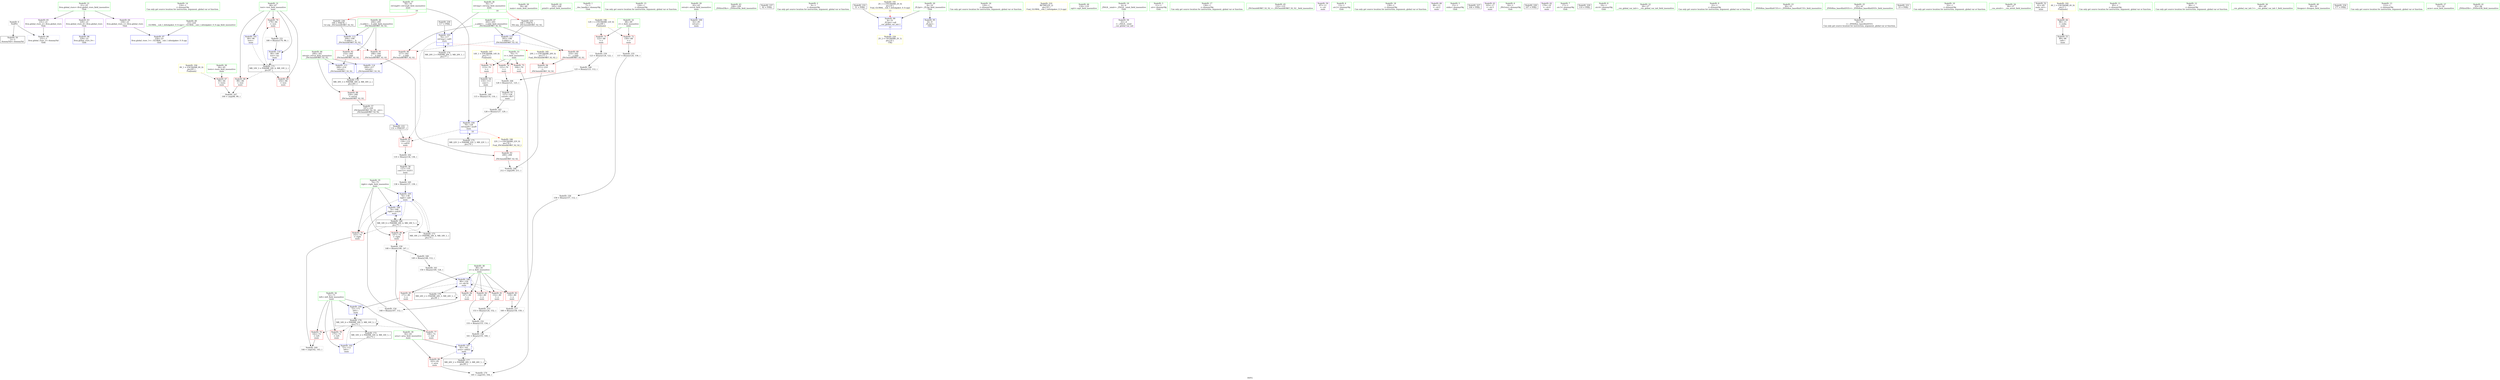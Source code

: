 digraph "SVFG" {
	label="SVFG";

	Node0x5651570b1ff0 [shape=record,color=grey,label="{NodeID: 0\nNullPtr}"];
	Node0x5651570b1ff0 -> Node0x5651570be500[style=solid];
	Node0x5651570b1ff0 -> Node0x5651570bd540[style=solid];
	Node0x5651570bd440 [shape=record,color=blue,label="{NodeID: 97\n230\<--23\nllvm.global_ctors_1\<--_GLOBAL__sub_I_dzhulgakov_0_0.cpp\nGlob }"];
	Node0x5651570bb380 [shape=record,color=green,label="{NodeID: 14\n116\<--1\n\<--dummyObj\nCan only get source location for instruction, argument, global var or function.}"];
	Node0x5651570c0d70 [shape=record,color=yellow,style=double,label="{NodeID: 194\n8V_1 = ENCHI(MR_8V_0)\npts\{65 \}\nFun[main]}"];
	Node0x5651570c0d70 -> Node0x5651570bf3c0[style=dashed];
	Node0x5651570c2040 [shape=record,color=blue,label="{NodeID: 111\n202\<--198\n__a.addr\<--__a\n_ZSt3minIdERKT_S2_S2_\n}"];
	Node0x5651570c2040 -> Node0x5651570c05a0[style=dashed];
	Node0x5651570c2040 -> Node0x5651570c0670[style=dashed];
	Node0x5651570bc180 [shape=record,color=green,label="{NodeID: 28\n59\<--60\nmain\<--main_field_insensitive\n}"];
	Node0x5651570bcd70 [shape=record,color=green,label="{NodeID: 42\n105\<--106\nprintf\<--printf_field_insensitive\n}"];
	Node0x5651570bea40 [shape=record,color=black,label="{NodeID: 56\n137\<--135\nconv12\<--mul11\nmain\n}"];
	Node0x5651570bea40 -> Node0x5651570c6180[style=solid];
	Node0x5651570ddb60 [shape=record,color=black,label="{NodeID: 236\n199 = PHI(78, )\n1st arg _ZSt3minIdERKT_S2_S2_ }"];
	Node0x5651570ddb60 -> Node0x5651570c2110[style=solid];
	Node0x5651570c4f80 [shape=record,color=grey,label="{NodeID: 153\n153 = Binary(124, 152, )\n}"];
	Node0x5651570c4f80 -> Node0x5651570c4e00[style=solid];
	Node0x5651570bf630 [shape=record,color=red,label="{NodeID: 70\n179\<--66\n\<--test\nmain\n}"];
	Node0x5651570bf630 -> Node0x5651570c4c80[style=solid];
	Node0x5651570c6480 [shape=record,color=grey,label="{NodeID: 167\n100 = cmp(98, 99, )\n}"];
	Node0x5651570c0190 [shape=record,color=red,label="{NodeID: 84\n167\<--80\n\<--x\nmain\n}"];
	Node0x5651570c0190 -> Node0x5651570c5100[style=solid];
	Node0x5651570b9fe0 [shape=record,color=green,label="{NodeID: 1\n7\<--1\n__dso_handle\<--dummyObj\nGlob }"];
	Node0x5651570bd540 [shape=record,color=blue, style = dotted,label="{NodeID: 98\n231\<--3\nllvm.global_ctors_2\<--dummyVal\nGlob }"];
	Node0x5651570bb480 [shape=record,color=green,label="{NodeID: 15\n124\<--1\n\<--dummyObj\nCan only get source location for instruction, argument, global var or function.}"];
	Node0x5651570c2110 [shape=record,color=blue,label="{NodeID: 112\n204\<--199\n__b.addr\<--__b\n_ZSt3minIdERKT_S2_S2_\n}"];
	Node0x5651570c2110 -> Node0x5651570c0740[style=dashed];
	Node0x5651570c2110 -> Node0x5651570c0810[style=dashed];
	Node0x5651570bc280 [shape=record,color=green,label="{NodeID: 29\n62\<--63\nretval\<--retval_field_insensitive\nmain\n}"];
	Node0x5651570bc280 -> Node0x5651570bd710[style=solid];
	Node0x5651570bce70 [shape=record,color=green,label="{NodeID: 43\n108\<--109\n_ZNSirsERx\<--_ZNSirsERx_field_insensitive\n}"];
	Node0x5651570beb10 [shape=record,color=black,label="{NodeID: 57\n197\<--220\n_ZSt3minIdERKT_S2_S2__ret\<--\n_ZSt3minIdERKT_S2_S2_\n|{<s0>10}}"];
	Node0x5651570beb10:s0 -> Node0x5651570dd7d0[style=solid,color=blue];
	Node0x5651570de180 [shape=record,color=black,label="{NodeID: 237\n92 = PHI()\n}"];
	Node0x5651570c5100 [shape=record,color=grey,label="{NodeID: 154\n168 = Binary(167, 112, )\n}"];
	Node0x5651570c5100 -> Node0x5651570c1dd0[style=solid];
	Node0x5651570bf700 [shape=record,color=red,label="{NodeID: 71\n122\<--68\n\<--r\nmain\n}"];
	Node0x5651570bf700 -> Node0x5651570c5880[style=solid];
	Node0x5651570c6600 [shape=record,color=grey,label="{NodeID: 168\n212 = cmp(209, 211, )\n}"];
	Node0x5651570c0260 [shape=record,color=red,label="{NodeID: 85\n171\<--80\n\<--x\nmain\n}"];
	Node0x5651570c0260 -> Node0x5651570c1ea0[style=solid];
	Node0x5651570ba2e0 [shape=record,color=green,label="{NodeID: 2\n9\<--1\n\<--dummyObj\nCan only get source location for instruction, argument, global var or function.}"];
	Node0x5651570bd640 [shape=record,color=blue,label="{NodeID: 99\n8\<--51\n_ZL2pi\<--call\n__cxx_global_var_init.1\n|{<s0>13}}"];
	Node0x5651570bd640:s0 -> Node0x5651570d5160[style=dashed,color=blue];
	Node0x5651570bb580 [shape=record,color=green,label="{NodeID: 16\n129\<--1\n\<--dummyObj\nCan only get source location for instruction, argument, global var or function.}"];
	Node0x5651570c0f30 [shape=record,color=yellow,style=double,label="{NodeID: 196\n12V_1 = ENCHI(MR_12V_0)\npts\{69 \}\nFun[main]}"];
	Node0x5651570c0f30 -> Node0x5651570bf700[style=dashed];
	Node0x5651570c0f30 -> Node0x5651570bf7d0[style=dashed];
	Node0x5651570c21e0 [shape=record,color=blue,label="{NodeID: 113\n200\<--214\nretval\<--\n_ZSt3minIdERKT_S2_S2_\n}"];
	Node0x5651570c21e0 -> Node0x5651570cdbc0[style=dashed];
	Node0x5651570bc350 [shape=record,color=green,label="{NodeID: 30\n64\<--65\ntests\<--tests_field_insensitive\nmain\n}"];
	Node0x5651570bc350 -> Node0x5651570bf3c0[style=solid];
	Node0x5651570d4230 [shape=record,color=yellow,style=double,label="{NodeID: 210\nRETMU(2V_2)\npts\{10 \}\nFun[_GLOBAL__sub_I_dzhulgakov_0_0.cpp]}"];
	Node0x5651570bcf70 [shape=record,color=green,label="{NodeID: 44\n118\<--119\nsqrt\<--sqrt_field_insensitive\n}"];
	Node0x5651570bebe0 [shape=record,color=purple,label="{NodeID: 58\n32\<--4\n\<--_ZStL8__ioinit\n__cxx_global_var_init\n}"];
	Node0x5651570c5280 [shape=record,color=grey,label="{NodeID: 155\n157 = Binary(124, 156, )\n}"];
	Node0x5651570c5280 -> Node0x5651570c5400[style=solid];
	Node0x5651570bf7d0 [shape=record,color=red,label="{NodeID: 72\n156\<--68\n\<--r\nmain\n}"];
	Node0x5651570bf7d0 -> Node0x5651570c5280[style=solid];
	Node0x5651570c6780 [shape=record,color=grey,label="{NodeID: 169\n144 = cmp(142, 143, )\n}"];
	Node0x5651570c0330 [shape=record,color=red,label="{NodeID: 86\n163\<--82\n\<--area\nmain\n}"];
	Node0x5651570c0330 -> Node0x5651570c6900[style=solid];
	Node0x5651570ba370 [shape=record,color=green,label="{NodeID: 3\n11\<--1\n.str\<--dummyObj\nGlob }"];
	Node0x5651570bd710 [shape=record,color=blue,label="{NodeID: 100\n62\<--85\nretval\<--\nmain\n}"];
	Node0x5651570bb680 [shape=record,color=green,label="{NodeID: 17\n136\<--1\n\<--dummyObj\nCan only get source location for instruction, argument, global var or function.}"];
	Node0x5651570c1010 [shape=record,color=yellow,style=double,label="{NodeID: 197\n14V_1 = ENCHI(MR_14V_0)\npts\{71 \}\nFun[main]}"];
	Node0x5651570c1010 -> Node0x5651570bf8a0[style=dashed];
	Node0x5651570c1010 -> Node0x5651570bf970[style=dashed];
	Node0x5651570c1010 -> Node0x5651570bfa40[style=dashed];
	Node0x5651570c22b0 [shape=record,color=blue,label="{NodeID: 114\n200\<--217\nretval\<--\n_ZSt3minIdERKT_S2_S2_\n}"];
	Node0x5651570c22b0 -> Node0x5651570cdbc0[style=dashed];
	Node0x5651570bc420 [shape=record,color=green,label="{NodeID: 31\n66\<--67\ntest\<--test_field_insensitive\nmain\n}"];
	Node0x5651570bc420 -> Node0x5651570bf490[style=solid];
	Node0x5651570bc420 -> Node0x5651570bf560[style=solid];
	Node0x5651570bc420 -> Node0x5651570bf630[style=solid];
	Node0x5651570bc420 -> Node0x5651570bd7e0[style=solid];
	Node0x5651570bc420 -> Node0x5651570c1f70[style=solid];
	Node0x5651570bd070 [shape=record,color=green,label="{NodeID: 45\n132\<--133\n_ZSt3minIdERKT_S2_S2_\<--_ZSt3minIdERKT_S2_S2__field_insensitive\n}"];
	Node0x5651570becb0 [shape=record,color=purple,label="{NodeID: 59\n87\<--11\n\<--.str\nmain\n}"];
	Node0x5651570c5400 [shape=record,color=grey,label="{NodeID: 156\n158 = Binary(157, 112, )\n}"];
	Node0x5651570c5400 -> Node0x5651570c5580[style=solid];
	Node0x5651570bf8a0 [shape=record,color=red,label="{NodeID: 73\n113\<--70\n\<--t\nmain\n}"];
	Node0x5651570bf8a0 -> Node0x5651570be8a0[style=solid];
	Node0x5651570c6900 [shape=record,color=grey,label="{NodeID: 170\n165 = cmp(163, 164, )\n}"];
	Node0x5651570c0400 [shape=record,color=red,label="{NodeID: 87\n134\<--131\n\<--call10\nmain\n}"];
	Node0x5651570c0400 -> Node0x5651570c5d00[style=solid];
	Node0x5651570ba400 [shape=record,color=green,label="{NodeID: 4\n13\<--1\n.str.2\<--dummyObj\nGlob }"];
	Node0x5651570cf9c0 [shape=record,color=black,label="{NodeID: 184\nMR_18V_6 = PHI(MR_18V_4, MR_18V_5, )\npts\{75 \}\n}"];
	Node0x5651570cf9c0 -> Node0x5651570bfd80[style=dashed];
	Node0x5651570cf9c0 -> Node0x5651570bfe50[style=dashed];
	Node0x5651570cf9c0 -> Node0x5651570c1dd0[style=dashed];
	Node0x5651570cf9c0 -> Node0x5651570cc2c0[style=dashed];
	Node0x5651570cf9c0 -> Node0x5651570cf9c0[style=dashed];
	Node0x5651570bd7e0 [shape=record,color=blue,label="{NodeID: 101\n66\<--96\ntest\<--\nmain\n}"];
	Node0x5651570bd7e0 -> Node0x5651570cb8c0[style=dashed];
	Node0x5651570bb780 [shape=record,color=green,label="{NodeID: 18\n139\<--1\n\<--dummyObj\nCan only get source location for instruction, argument, global var or function.}"];
	Node0x5651570bc4f0 [shape=record,color=green,label="{NodeID: 32\n68\<--69\nr\<--r_field_insensitive\nmain\n}"];
	Node0x5651570bc4f0 -> Node0x5651570bf700[style=solid];
	Node0x5651570bc4f0 -> Node0x5651570bf7d0[style=solid];
	Node0x5651570bd170 [shape=record,color=green,label="{NodeID: 46\n200\<--201\nretval\<--retval_field_insensitive\n_ZSt3minIdERKT_S2_S2_\n}"];
	Node0x5651570bd170 -> Node0x5651570c04d0[style=solid];
	Node0x5651570bd170 -> Node0x5651570c21e0[style=solid];
	Node0x5651570bd170 -> Node0x5651570c22b0[style=solid];
	Node0x5651570d5160 [shape=record,color=yellow,style=double,label="{NodeID: 226\n2V_2 = CSCHI(MR_2V_1)\npts\{10 \}\nCS[]}"];
	Node0x5651570bed80 [shape=record,color=purple,label="{NodeID: 60\n88\<--13\n\<--.str.2\nmain\n}"];
	Node0x5651570c5580 [shape=record,color=grey,label="{NodeID: 157\n160 = Binary(158, 159, )\n}"];
	Node0x5651570c5580 -> Node0x5651570c5700[style=solid];
	Node0x5651570bf970 [shape=record,color=red,label="{NodeID: 74\n121\<--70\n\<--t\nmain\n}"];
	Node0x5651570bf970 -> Node0x5651570c6000[style=solid];
	Node0x5651570cb8c0 [shape=record,color=black,label="{NodeID: 171\nMR_10V_3 = PHI(MR_10V_4, MR_10V_2, )\npts\{67 \}\n}"];
	Node0x5651570cb8c0 -> Node0x5651570bf490[style=dashed];
	Node0x5651570cb8c0 -> Node0x5651570bf560[style=dashed];
	Node0x5651570cb8c0 -> Node0x5651570bf630[style=dashed];
	Node0x5651570cb8c0 -> Node0x5651570c1f70[style=dashed];
	Node0x5651570c04d0 [shape=record,color=red,label="{NodeID: 88\n220\<--200\n\<--retval\n_ZSt3minIdERKT_S2_S2_\n}"];
	Node0x5651570c04d0 -> Node0x5651570beb10[style=solid];
	Node0x5651570ba490 [shape=record,color=green,label="{NodeID: 5\n15\<--1\nstdin\<--dummyObj\nGlob }"];
	Node0x5651570cfec0 [shape=record,color=yellow,style=double,label="{NodeID: 185\n20V_1 = ENCHI(MR_20V_0)\npts\{77 \}\nFun[_ZSt3minIdERKT_S2_S2_]}"];
	Node0x5651570cfec0 -> Node0x5651570c09b0[style=dashed];
	Node0x5651570bd8b0 [shape=record,color=blue,label="{NodeID: 102\n72\<--112\nleft\<--\nmain\n}"];
	Node0x5651570bd8b0 -> Node0x5651570ce0c0[style=dashed];
	Node0x5651570bb880 [shape=record,color=green,label="{NodeID: 19\n4\<--6\n_ZStL8__ioinit\<--_ZStL8__ioinit_field_insensitive\nGlob }"];
	Node0x5651570bb880 -> Node0x5651570bebe0[style=solid];
	Node0x5651570bc5c0 [shape=record,color=green,label="{NodeID: 33\n70\<--71\nt\<--t_field_insensitive\nmain\n}"];
	Node0x5651570bc5c0 -> Node0x5651570bf8a0[style=solid];
	Node0x5651570bc5c0 -> Node0x5651570bf970[style=solid];
	Node0x5651570bc5c0 -> Node0x5651570bfa40[style=solid];
	Node0x5651570bd240 [shape=record,color=green,label="{NodeID: 47\n202\<--203\n__a.addr\<--__a.addr_field_insensitive\n_ZSt3minIdERKT_S2_S2_\n}"];
	Node0x5651570bd240 -> Node0x5651570c05a0[style=solid];
	Node0x5651570bd240 -> Node0x5651570c0670[style=solid];
	Node0x5651570bd240 -> Node0x5651570c2040[style=solid];
	Node0x565156ea1040 [shape=record,color=black,label="{NodeID: 227\n104 = PHI()\n}"];
	Node0x5651570bee50 [shape=record,color=purple,label="{NodeID: 61\n103\<--17\n\<--.str.3\nmain\n}"];
	Node0x5651570c5700 [shape=record,color=grey,label="{NodeID: 158\n161 = Binary(155, 160, )\n}"];
	Node0x5651570c5700 -> Node0x5651570c1d00[style=solid];
	Node0x5651570bfa40 [shape=record,color=red,label="{NodeID: 75\n164\<--70\n\<--t\nmain\n}"];
	Node0x5651570bfa40 -> Node0x5651570c6900[style=solid];
	Node0x5651570cbdc0 [shape=record,color=black,label="{NodeID: 172\nMR_16V_2 = PHI(MR_16V_4, MR_16V_1, )\npts\{73 \}\n}"];
	Node0x5651570cbdc0 -> Node0x5651570bd8b0[style=dashed];
	Node0x5651570c05a0 [shape=record,color=red,label="{NodeID: 89\n210\<--202\n\<--__a.addr\n_ZSt3minIdERKT_S2_S2_\n}"];
	Node0x5651570c05a0 -> Node0x5651570c09b0[style=solid];
	Node0x5651570bacd0 [shape=record,color=green,label="{NodeID: 6\n16\<--1\n_ZSt3cin\<--dummyObj\nGlob }"];
	Node0x5651570d09e0 [shape=record,color=yellow,style=double,label="{NodeID: 186\n22V_1 = ENCHI(MR_22V_0)\npts\{79 \}\nFun[_ZSt3minIdERKT_S2_S2_]}"];
	Node0x5651570d09e0 -> Node0x5651570c08e0[style=dashed];
	Node0x5651570bd980 [shape=record,color=blue,label="{NodeID: 103\n76\<--117\nref.tmp\<--call5\nmain\n|{|<s2>10}}"];
	Node0x5651570bd980 -> Node0x5651570c0400[style=dashed];
	Node0x5651570bd980 -> Node0x5651570cc7c0[style=dashed];
	Node0x5651570bd980:s2 -> Node0x5651570cfec0[style=dashed,color=red];
	Node0x5651570bb980 [shape=record,color=green,label="{NodeID: 20\n8\<--10\n_ZL2pi\<--_ZL2pi_field_insensitive\nGlob }"];
	Node0x5651570bb980 -> Node0x5651570c0a80[style=solid];
	Node0x5651570bb980 -> Node0x5651570bd640[style=solid];
	Node0x5651570bc690 [shape=record,color=green,label="{NodeID: 34\n72\<--73\nleft\<--left_field_insensitive\nmain\n}"];
	Node0x5651570bc690 -> Node0x5651570bfb10[style=solid];
	Node0x5651570bc690 -> Node0x5651570bfbe0[style=solid];
	Node0x5651570bc690 -> Node0x5651570bfcb0[style=solid];
	Node0x5651570bc690 -> Node0x5651570bd8b0[style=solid];
	Node0x5651570bc690 -> Node0x5651570c1ea0[style=solid];
	Node0x5651570be330 [shape=record,color=green,label="{NodeID: 48\n204\<--205\n__b.addr\<--__b.addr_field_insensitive\n_ZSt3minIdERKT_S2_S2_\n}"];
	Node0x5651570be330 -> Node0x5651570c0740[style=solid];
	Node0x5651570be330 -> Node0x5651570c0810[style=solid];
	Node0x5651570be330 -> Node0x5651570c2110[style=solid];
	Node0x5651570dcb40 [shape=record,color=black,label="{NodeID: 228\n107 = PHI()\n}"];
	Node0x5651570bef20 [shape=record,color=purple,label="{NodeID: 62\n176\<--19\n\<--.str.4\nmain\n}"];
	Node0x5651570c5880 [shape=record,color=grey,label="{NodeID: 159\n123 = Binary(124, 122, )\n}"];
	Node0x5651570c5880 -> Node0x5651570c6300[style=solid];
	Node0x5651570bfb10 [shape=record,color=red,label="{NodeID: 76\n142\<--72\n\<--left\nmain\n}"];
	Node0x5651570bfb10 -> Node0x5651570c6780[style=solid];
	Node0x5651570cc2c0 [shape=record,color=black,label="{NodeID: 173\nMR_18V_2 = PHI(MR_18V_4, MR_18V_1, )\npts\{75 \}\n}"];
	Node0x5651570cc2c0 -> Node0x5651570c1b60[style=dashed];
	Node0x5651570c0670 [shape=record,color=red,label="{NodeID: 90\n217\<--202\n\<--__a.addr\n_ZSt3minIdERKT_S2_S2_\n}"];
	Node0x5651570c0670 -> Node0x5651570c22b0[style=solid];
	Node0x5651570bad60 [shape=record,color=green,label="{NodeID: 7\n17\<--1\n.str.3\<--dummyObj\nGlob }"];
	Node0x5651570bda50 [shape=record,color=blue,label="{NodeID: 104\n78\<--128\nref.tmp6\<--mul9\nmain\n|{|<s2>10}}"];
	Node0x5651570bda50 -> Node0x5651570c0400[style=dashed];
	Node0x5651570bda50 -> Node0x5651570cccc0[style=dashed];
	Node0x5651570bda50:s2 -> Node0x5651570d09e0[style=dashed,color=red];
	Node0x5651570bba80 [shape=record,color=green,label="{NodeID: 21\n21\<--25\nllvm.global_ctors\<--llvm.global_ctors_field_insensitive\nGlob }"];
	Node0x5651570bba80 -> Node0x5651570beff0[style=solid];
	Node0x5651570bba80 -> Node0x5651570bf0f0[style=solid];
	Node0x5651570bba80 -> Node0x5651570bf1f0[style=solid];
	Node0x5651570bc760 [shape=record,color=green,label="{NodeID: 35\n74\<--75\nright\<--right_field_insensitive\nmain\n}"];
	Node0x5651570bc760 -> Node0x5651570bfd80[style=solid];
	Node0x5651570bc760 -> Node0x5651570bfe50[style=solid];
	Node0x5651570bc760 -> Node0x5651570c1b60[style=solid];
	Node0x5651570bc760 -> Node0x5651570c1dd0[style=solid];
	Node0x5651570be400 [shape=record,color=green,label="{NodeID: 49\n23\<--224\n_GLOBAL__sub_I_dzhulgakov_0_0.cpp\<--_GLOBAL__sub_I_dzhulgakov_0_0.cpp_field_insensitive\n}"];
	Node0x5651570be400 -> Node0x5651570bd440[style=solid];
	Node0x5651570dcca0 [shape=record,color=black,label="{NodeID: 229\n110 = PHI()\n}"];
	Node0x5651570beff0 [shape=record,color=purple,label="{NodeID: 63\n229\<--21\nllvm.global_ctors_0\<--llvm.global_ctors\nGlob }"];
	Node0x5651570beff0 -> Node0x5651570bd340[style=solid];
	Node0x5651570c5a00 [shape=record,color=grey,label="{NodeID: 160\n149 = Binary(148, 112, )\n}"];
	Node0x5651570c5a00 -> Node0x5651570c5b80[style=solid];
	Node0x5651570bfbe0 [shape=record,color=red,label="{NodeID: 77\n146\<--72\n\<--left\nmain\n}"];
	Node0x5651570bfbe0 -> Node0x5651570c4b00[style=solid];
	Node0x5651570cc7c0 [shape=record,color=black,label="{NodeID: 174\nMR_20V_2 = PHI(MR_20V_3, MR_20V_1, )\npts\{77 \}\n}"];
	Node0x5651570cc7c0 -> Node0x5651570bd980[style=dashed];
	Node0x5651570c0740 [shape=record,color=red,label="{NodeID: 91\n208\<--204\n\<--__b.addr\n_ZSt3minIdERKT_S2_S2_\n}"];
	Node0x5651570c0740 -> Node0x5651570c08e0[style=solid];
	Node0x5651570badf0 [shape=record,color=green,label="{NodeID: 8\n19\<--1\n.str.4\<--dummyObj\nGlob }"];
	Node0x5651570c1b60 [shape=record,color=blue,label="{NodeID: 105\n74\<--138\nright\<--add\nmain\n}"];
	Node0x5651570c1b60 -> Node0x5651570bfd80[style=dashed];
	Node0x5651570c1b60 -> Node0x5651570bfe50[style=dashed];
	Node0x5651570c1b60 -> Node0x5651570c1dd0[style=dashed];
	Node0x5651570c1b60 -> Node0x5651570cc2c0[style=dashed];
	Node0x5651570c1b60 -> Node0x5651570cf9c0[style=dashed];
	Node0x5651570bbb80 [shape=record,color=green,label="{NodeID: 22\n26\<--27\n__cxx_global_var_init\<--__cxx_global_var_init_field_insensitive\n}"];
	Node0x5651570bc830 [shape=record,color=green,label="{NodeID: 36\n76\<--77\nref.tmp\<--ref.tmp_field_insensitive\nmain\n|{|<s1>10}}"];
	Node0x5651570bc830 -> Node0x5651570bd980[style=solid];
	Node0x5651570bc830:s1 -> Node0x5651570dda30[style=solid,color=red];
	Node0x5651570be500 [shape=record,color=black,label="{NodeID: 50\n2\<--3\ndummyVal\<--dummyVal\n}"];
	Node0x5651570dd4d0 [shape=record,color=black,label="{NodeID: 230\n117 = PHI()\n}"];
	Node0x5651570dd4d0 -> Node0x5651570bd980[style=solid];
	Node0x5651570bf0f0 [shape=record,color=purple,label="{NodeID: 64\n230\<--21\nllvm.global_ctors_1\<--llvm.global_ctors\nGlob }"];
	Node0x5651570bf0f0 -> Node0x5651570bd440[style=solid];
	Node0x5651570c5b80 [shape=record,color=grey,label="{NodeID: 161\n150 = Binary(149, 124, )\n}"];
	Node0x5651570c5b80 -> Node0x5651570c1c30[style=solid];
	Node0x5651570bfcb0 [shape=record,color=red,label="{NodeID: 78\n175\<--72\n\<--left\nmain\n}"];
	Node0x5651570cccc0 [shape=record,color=black,label="{NodeID: 175\nMR_22V_2 = PHI(MR_22V_3, MR_22V_1, )\npts\{79 \}\n}"];
	Node0x5651570cccc0 -> Node0x5651570bda50[style=dashed];
	Node0x5651570c0810 [shape=record,color=red,label="{NodeID: 92\n214\<--204\n\<--__b.addr\n_ZSt3minIdERKT_S2_S2_\n}"];
	Node0x5651570c0810 -> Node0x5651570c21e0[style=solid];
	Node0x5651570bae80 [shape=record,color=green,label="{NodeID: 9\n22\<--1\n\<--dummyObj\nCan only get source location for instruction, argument, global var or function.}"];
	Node0x5651570c1c30 [shape=record,color=blue,label="{NodeID: 106\n80\<--150\nx\<--div16\nmain\n}"];
	Node0x5651570c1c30 -> Node0x5651570bff20[style=dashed];
	Node0x5651570c1c30 -> Node0x5651570bfff0[style=dashed];
	Node0x5651570c1c30 -> Node0x5651570c00c0[style=dashed];
	Node0x5651570c1c30 -> Node0x5651570c0190[style=dashed];
	Node0x5651570c1c30 -> Node0x5651570c0260[style=dashed];
	Node0x5651570c1c30 -> Node0x5651570c1c30[style=dashed];
	Node0x5651570c1c30 -> Node0x5651570cd1c0[style=dashed];
	Node0x5651570bbc80 [shape=record,color=green,label="{NodeID: 23\n30\<--31\n_ZNSt8ios_base4InitC1Ev\<--_ZNSt8ios_base4InitC1Ev_field_insensitive\n}"];
	Node0x5651570bc900 [shape=record,color=green,label="{NodeID: 37\n78\<--79\nref.tmp6\<--ref.tmp6_field_insensitive\nmain\n|{|<s1>10}}"];
	Node0x5651570bc900 -> Node0x5651570bda50[style=solid];
	Node0x5651570bc900:s1 -> Node0x5651570ddb60[style=solid,color=red];
	Node0x5651570be600 [shape=record,color=black,label="{NodeID: 51\n34\<--35\n\<--_ZNSt8ios_base4InitD1Ev\nCan only get source location for instruction, argument, global var or function.}"];
	Node0x5651570dd5d0 [shape=record,color=black,label="{NodeID: 231\n33 = PHI()\n}"];
	Node0x5651570bf1f0 [shape=record,color=purple,label="{NodeID: 65\n231\<--21\nllvm.global_ctors_2\<--llvm.global_ctors\nGlob }"];
	Node0x5651570bf1f0 -> Node0x5651570bd540[style=solid];
	Node0x5651570c5d00 [shape=record,color=grey,label="{NodeID: 162\n135 = Binary(134, 136, )\n}"];
	Node0x5651570c5d00 -> Node0x5651570bea40[style=solid];
	Node0x5651570bfd80 [shape=record,color=red,label="{NodeID: 79\n143\<--74\n\<--right\nmain\n}"];
	Node0x5651570bfd80 -> Node0x5651570c6780[style=solid];
	Node0x5651570cd1c0 [shape=record,color=black,label="{NodeID: 176\nMR_24V_2 = PHI(MR_24V_3, MR_24V_1, )\npts\{81 \}\n}"];
	Node0x5651570cd1c0 -> Node0x5651570c1c30[style=dashed];
	Node0x5651570cd1c0 -> Node0x5651570cd1c0[style=dashed];
	Node0x5651570c08e0 [shape=record,color=red,label="{NodeID: 93\n209\<--208\n\<--\n_ZSt3minIdERKT_S2_S2_\n}"];
	Node0x5651570c08e0 -> Node0x5651570c6600[style=solid];
	Node0x5651570baf80 [shape=record,color=green,label="{NodeID: 10\n52\<--1\n\<--dummyObj\nCan only get source location for instruction, argument, global var or function.}"];
	Node0x5651570c1d00 [shape=record,color=blue,label="{NodeID: 107\n82\<--161\narea\<--add22\nmain\n}"];
	Node0x5651570c1d00 -> Node0x5651570c0330[style=dashed];
	Node0x5651570c1d00 -> Node0x5651570c1d00[style=dashed];
	Node0x5651570c1d00 -> Node0x5651570cd6c0[style=dashed];
	Node0x5651570bbd80 [shape=record,color=green,label="{NodeID: 24\n36\<--37\n__cxa_atexit\<--__cxa_atexit_field_insensitive\n}"];
	Node0x5651570bc9d0 [shape=record,color=green,label="{NodeID: 38\n80\<--81\nx\<--x_field_insensitive\nmain\n}"];
	Node0x5651570bc9d0 -> Node0x5651570bff20[style=solid];
	Node0x5651570bc9d0 -> Node0x5651570bfff0[style=solid];
	Node0x5651570bc9d0 -> Node0x5651570c00c0[style=solid];
	Node0x5651570bc9d0 -> Node0x5651570c0190[style=solid];
	Node0x5651570bc9d0 -> Node0x5651570c0260[style=solid];
	Node0x5651570bc9d0 -> Node0x5651570c1c30[style=solid];
	Node0x5651570be700 [shape=record,color=black,label="{NodeID: 52\n61\<--85\nmain_ret\<--\nmain\n}"];
	Node0x5651570dd6a0 [shape=record,color=black,label="{NodeID: 232\n51 = PHI()\n}"];
	Node0x5651570dd6a0 -> Node0x5651570bd640[style=solid];
	Node0x5651570c4a00 [shape=record,color=grey,label="{NodeID: 149\n115 = Binary(114, 116, )\n}"];
	Node0x5651570bf2f0 [shape=record,color=red,label="{NodeID: 66\n86\<--15\n\<--stdin\nmain\n}"];
	Node0x5651570bf2f0 -> Node0x5651570be7d0[style=solid];
	Node0x5651570c5e80 [shape=record,color=grey,label="{NodeID: 163\n128 = Binary(127, 129, )\n}"];
	Node0x5651570c5e80 -> Node0x5651570bda50[style=solid];
	Node0x5651570bfe50 [shape=record,color=red,label="{NodeID: 80\n147\<--74\n\<--right\nmain\n}"];
	Node0x5651570bfe50 -> Node0x5651570c4b00[style=solid];
	Node0x5651570cd6c0 [shape=record,color=black,label="{NodeID: 177\nMR_26V_2 = PHI(MR_26V_3, MR_26V_1, )\npts\{83 \}\n}"];
	Node0x5651570cd6c0 -> Node0x5651570c1d00[style=dashed];
	Node0x5651570cd6c0 -> Node0x5651570cd6c0[style=dashed];
	Node0x5651570c09b0 [shape=record,color=red,label="{NodeID: 94\n211\<--210\n\<--\n_ZSt3minIdERKT_S2_S2_\n}"];
	Node0x5651570c09b0 -> Node0x5651570c6600[style=solid];
	Node0x5651570bb080 [shape=record,color=green,label="{NodeID: 11\n85\<--1\n\<--dummyObj\nCan only get source location for instruction, argument, global var or function.}"];
	Node0x5651570d0e70 [shape=record,color=yellow,style=double,label="{NodeID: 191\n2V_1 = ENCHI(MR_2V_0)\npts\{10 \}\nFun[_GLOBAL__sub_I_dzhulgakov_0_0.cpp]|{<s0>13}}"];
	Node0x5651570d0e70:s0 -> Node0x5651570bd640[style=dashed,color=red];
	Node0x5651570c1dd0 [shape=record,color=blue,label="{NodeID: 108\n74\<--168\nright\<--sub24\nmain\n}"];
	Node0x5651570c1dd0 -> Node0x5651570cf9c0[style=dashed];
	Node0x5651570bbe80 [shape=record,color=green,label="{NodeID: 25\n35\<--41\n_ZNSt8ios_base4InitD1Ev\<--_ZNSt8ios_base4InitD1Ev_field_insensitive\n}"];
	Node0x5651570bbe80 -> Node0x5651570be600[style=solid];
	Node0x5651570bcaa0 [shape=record,color=green,label="{NodeID: 39\n82\<--83\narea\<--area_field_insensitive\nmain\n}"];
	Node0x5651570bcaa0 -> Node0x5651570c0330[style=solid];
	Node0x5651570bcaa0 -> Node0x5651570c1d00[style=solid];
	Node0x5651570be7d0 [shape=record,color=black,label="{NodeID: 53\n89\<--86\ncall\<--\nmain\n}"];
	Node0x5651570dd7d0 [shape=record,color=black,label="{NodeID: 233\n131 = PHI(197, )\n}"];
	Node0x5651570dd7d0 -> Node0x5651570c0400[style=solid];
	Node0x5651570c4b00 [shape=record,color=grey,label="{NodeID: 150\n148 = Binary(146, 147, )\n}"];
	Node0x5651570c4b00 -> Node0x5651570c5a00[style=solid];
	Node0x5651570bf3c0 [shape=record,color=red,label="{NodeID: 67\n99\<--64\n\<--tests\nmain\n}"];
	Node0x5651570bf3c0 -> Node0x5651570c6480[style=solid];
	Node0x5651570c6000 [shape=record,color=grey,label="{NodeID: 164\n126 = Binary(121, 125, )\n}"];
	Node0x5651570c6000 -> Node0x5651570be970[style=solid];
	Node0x5651570bff20 [shape=record,color=red,label="{NodeID: 81\n152\<--80\n\<--x\nmain\n}"];
	Node0x5651570bff20 -> Node0x5651570c4f80[style=solid];
	Node0x5651570cdbc0 [shape=record,color=black,label="{NodeID: 178\nMR_30V_3 = PHI(MR_30V_4, MR_30V_2, )\npts\{201 \}\n}"];
	Node0x5651570cdbc0 -> Node0x5651570c04d0[style=dashed];
	Node0x5651570c0a80 [shape=record,color=blue,label="{NodeID: 95\n8\<--9\n_ZL2pi\<--\nGlob }"];
	Node0x5651570bb180 [shape=record,color=green,label="{NodeID: 12\n96\<--1\n\<--dummyObj\nCan only get source location for instruction, argument, global var or function.}"];
	Node0x5651570c0b80 [shape=record,color=yellow,style=double,label="{NodeID: 192\n4V_1 = ENCHI(MR_4V_0)\npts\{1 \}\nFun[main]}"];
	Node0x5651570c0b80 -> Node0x5651570bf2f0[style=dashed];
	Node0x5651570c1ea0 [shape=record,color=blue,label="{NodeID: 109\n72\<--171\nleft\<--\nmain\n}"];
	Node0x5651570c1ea0 -> Node0x5651570ce0c0[style=dashed];
	Node0x5651570bbf80 [shape=record,color=green,label="{NodeID: 26\n48\<--49\n__cxx_global_var_init.1\<--__cxx_global_var_init.1_field_insensitive\n}"];
	Node0x5651570bcb70 [shape=record,color=green,label="{NodeID: 40\n90\<--91\nfreopen\<--freopen_field_insensitive\n}"];
	Node0x5651570be8a0 [shape=record,color=black,label="{NodeID: 54\n114\<--113\nconv\<--\nmain\n}"];
	Node0x5651570be8a0 -> Node0x5651570c4a00[style=solid];
	Node0x5651570dd960 [shape=record,color=black,label="{NodeID: 234\n177 = PHI()\n}"];
	Node0x5651570c4c80 [shape=record,color=grey,label="{NodeID: 151\n180 = Binary(179, 96, )\n}"];
	Node0x5651570c4c80 -> Node0x5651570c1f70[style=solid];
	Node0x5651570bf490 [shape=record,color=red,label="{NodeID: 68\n98\<--66\n\<--test\nmain\n}"];
	Node0x5651570bf490 -> Node0x5651570c6480[style=solid];
	Node0x5651570c6180 [shape=record,color=grey,label="{NodeID: 165\n138 = Binary(137, 139, )\n}"];
	Node0x5651570c6180 -> Node0x5651570c1b60[style=solid];
	Node0x5651570bfff0 [shape=record,color=red,label="{NodeID: 82\n154\<--80\n\<--x\nmain\n}"];
	Node0x5651570bfff0 -> Node0x5651570c4e00[style=solid];
	Node0x5651570ce0c0 [shape=record,color=black,label="{NodeID: 179\nMR_16V_4 = PHI(MR_16V_5, MR_16V_3, )\npts\{73 \}\n}"];
	Node0x5651570ce0c0 -> Node0x5651570bfb10[style=dashed];
	Node0x5651570ce0c0 -> Node0x5651570bfbe0[style=dashed];
	Node0x5651570ce0c0 -> Node0x5651570bfcb0[style=dashed];
	Node0x5651570ce0c0 -> Node0x5651570c1ea0[style=dashed];
	Node0x5651570ce0c0 -> Node0x5651570cbdc0[style=dashed];
	Node0x5651570ce0c0 -> Node0x5651570ce0c0[style=dashed];
	Node0x5651570bd340 [shape=record,color=blue,label="{NodeID: 96\n229\<--22\nllvm.global_ctors_0\<--\nGlob }"];
	Node0x5651570bb280 [shape=record,color=green,label="{NodeID: 13\n112\<--1\n\<--dummyObj\nCan only get source location for instruction, argument, global var or function.}"];
	Node0x5651570c1f70 [shape=record,color=blue,label="{NodeID: 110\n66\<--180\ntest\<--inc\nmain\n}"];
	Node0x5651570c1f70 -> Node0x5651570cb8c0[style=dashed];
	Node0x5651570bc080 [shape=record,color=green,label="{NodeID: 27\n53\<--54\nacos\<--acos_field_insensitive\n}"];
	Node0x5651570bcc70 [shape=record,color=green,label="{NodeID: 41\n93\<--94\n_ZNSirsERi\<--_ZNSirsERi_field_insensitive\n}"];
	Node0x5651570be970 [shape=record,color=black,label="{NodeID: 55\n127\<--126\nconv8\<--div7\nmain\n}"];
	Node0x5651570be970 -> Node0x5651570c5e80[style=solid];
	Node0x5651570dda30 [shape=record,color=black,label="{NodeID: 235\n198 = PHI(76, )\n0th arg _ZSt3minIdERKT_S2_S2_ }"];
	Node0x5651570dda30 -> Node0x5651570c2040[style=solid];
	Node0x5651570c4e00 [shape=record,color=grey,label="{NodeID: 152\n155 = Binary(153, 154, )\n}"];
	Node0x5651570c4e00 -> Node0x5651570c5700[style=solid];
	Node0x5651570bf560 [shape=record,color=red,label="{NodeID: 69\n102\<--66\n\<--test\nmain\n}"];
	Node0x5651570c6300 [shape=record,color=grey,label="{NodeID: 166\n125 = Binary(123, 112, )\n}"];
	Node0x5651570c6300 -> Node0x5651570c6000[style=solid];
	Node0x5651570c00c0 [shape=record,color=red,label="{NodeID: 83\n159\<--80\n\<--x\nmain\n}"];
	Node0x5651570c00c0 -> Node0x5651570c5580[style=solid];
}
